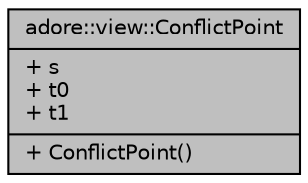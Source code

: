 digraph "adore::view::ConflictPoint"
{
 // LATEX_PDF_SIZE
  edge [fontname="Helvetica",fontsize="10",labelfontname="Helvetica",labelfontsize="10"];
  node [fontname="Helvetica",fontsize="10",shape=record];
  Node1 [label="{adore::view::ConflictPoint\n|+ s\l+ t0\l+ t1\l|+ ConflictPoint()\l}",height=0.2,width=0.4,color="black", fillcolor="grey75", style="filled", fontcolor="black",tooltip=" "];
}
